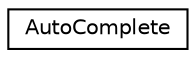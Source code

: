 digraph G
{
  edge [fontname="Helvetica",fontsize="10",labelfontname="Helvetica",labelfontsize="10"];
  node [fontname="Helvetica",fontsize="10",shape=record];
  rankdir=LR;
  Node1 [label="AutoComplete",height=0.2,width=0.4,color="black", fillcolor="white", style="filled",URL="$da/d15/structAutoComplete.html"];
}
